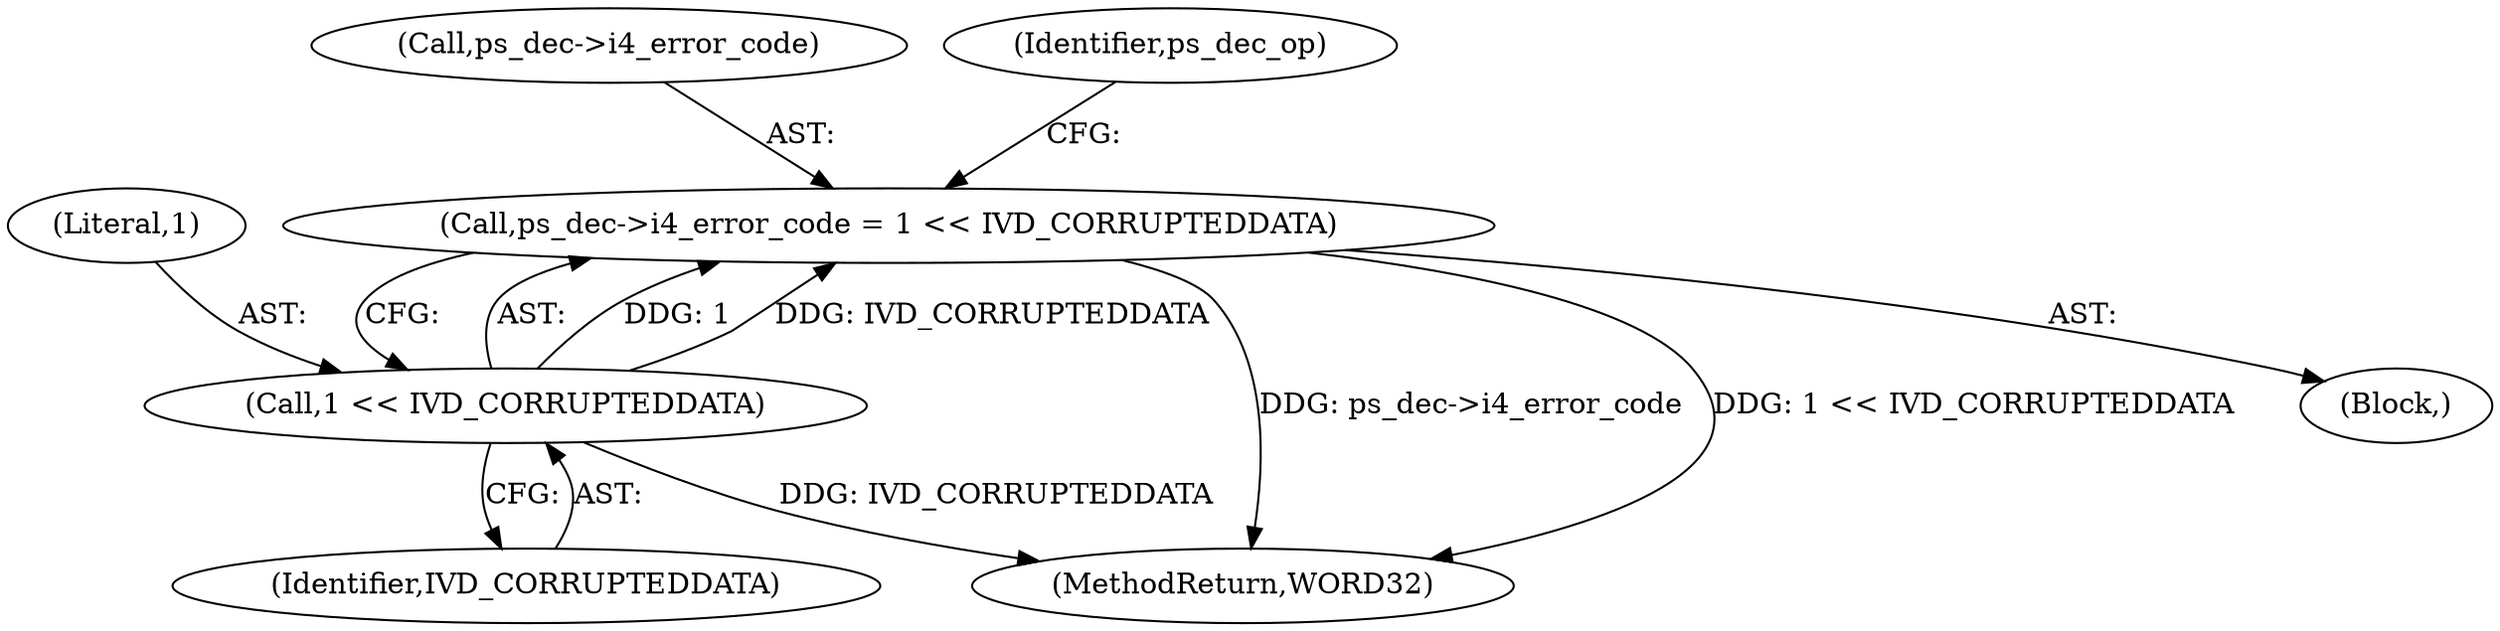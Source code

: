 digraph "0_Android_0b23c81c3dd9ec38f7e6806a3955fed1925541a0@pointer" {
"1001063" [label="(Call,ps_dec->i4_error_code = 1 << IVD_CORRUPTEDDATA)"];
"1001067" [label="(Call,1 << IVD_CORRUPTEDDATA)"];
"1001067" [label="(Call,1 << IVD_CORRUPTEDDATA)"];
"1002226" [label="(MethodReturn,WORD32)"];
"1001068" [label="(Literal,1)"];
"1001064" [label="(Call,ps_dec->i4_error_code)"];
"1001056" [label="(Block,)"];
"1001072" [label="(Identifier,ps_dec_op)"];
"1001063" [label="(Call,ps_dec->i4_error_code = 1 << IVD_CORRUPTEDDATA)"];
"1001069" [label="(Identifier,IVD_CORRUPTEDDATA)"];
"1001063" -> "1001056"  [label="AST: "];
"1001063" -> "1001067"  [label="CFG: "];
"1001064" -> "1001063"  [label="AST: "];
"1001067" -> "1001063"  [label="AST: "];
"1001072" -> "1001063"  [label="CFG: "];
"1001063" -> "1002226"  [label="DDG: ps_dec->i4_error_code"];
"1001063" -> "1002226"  [label="DDG: 1 << IVD_CORRUPTEDDATA"];
"1001067" -> "1001063"  [label="DDG: 1"];
"1001067" -> "1001063"  [label="DDG: IVD_CORRUPTEDDATA"];
"1001067" -> "1001069"  [label="CFG: "];
"1001068" -> "1001067"  [label="AST: "];
"1001069" -> "1001067"  [label="AST: "];
"1001067" -> "1002226"  [label="DDG: IVD_CORRUPTEDDATA"];
}
